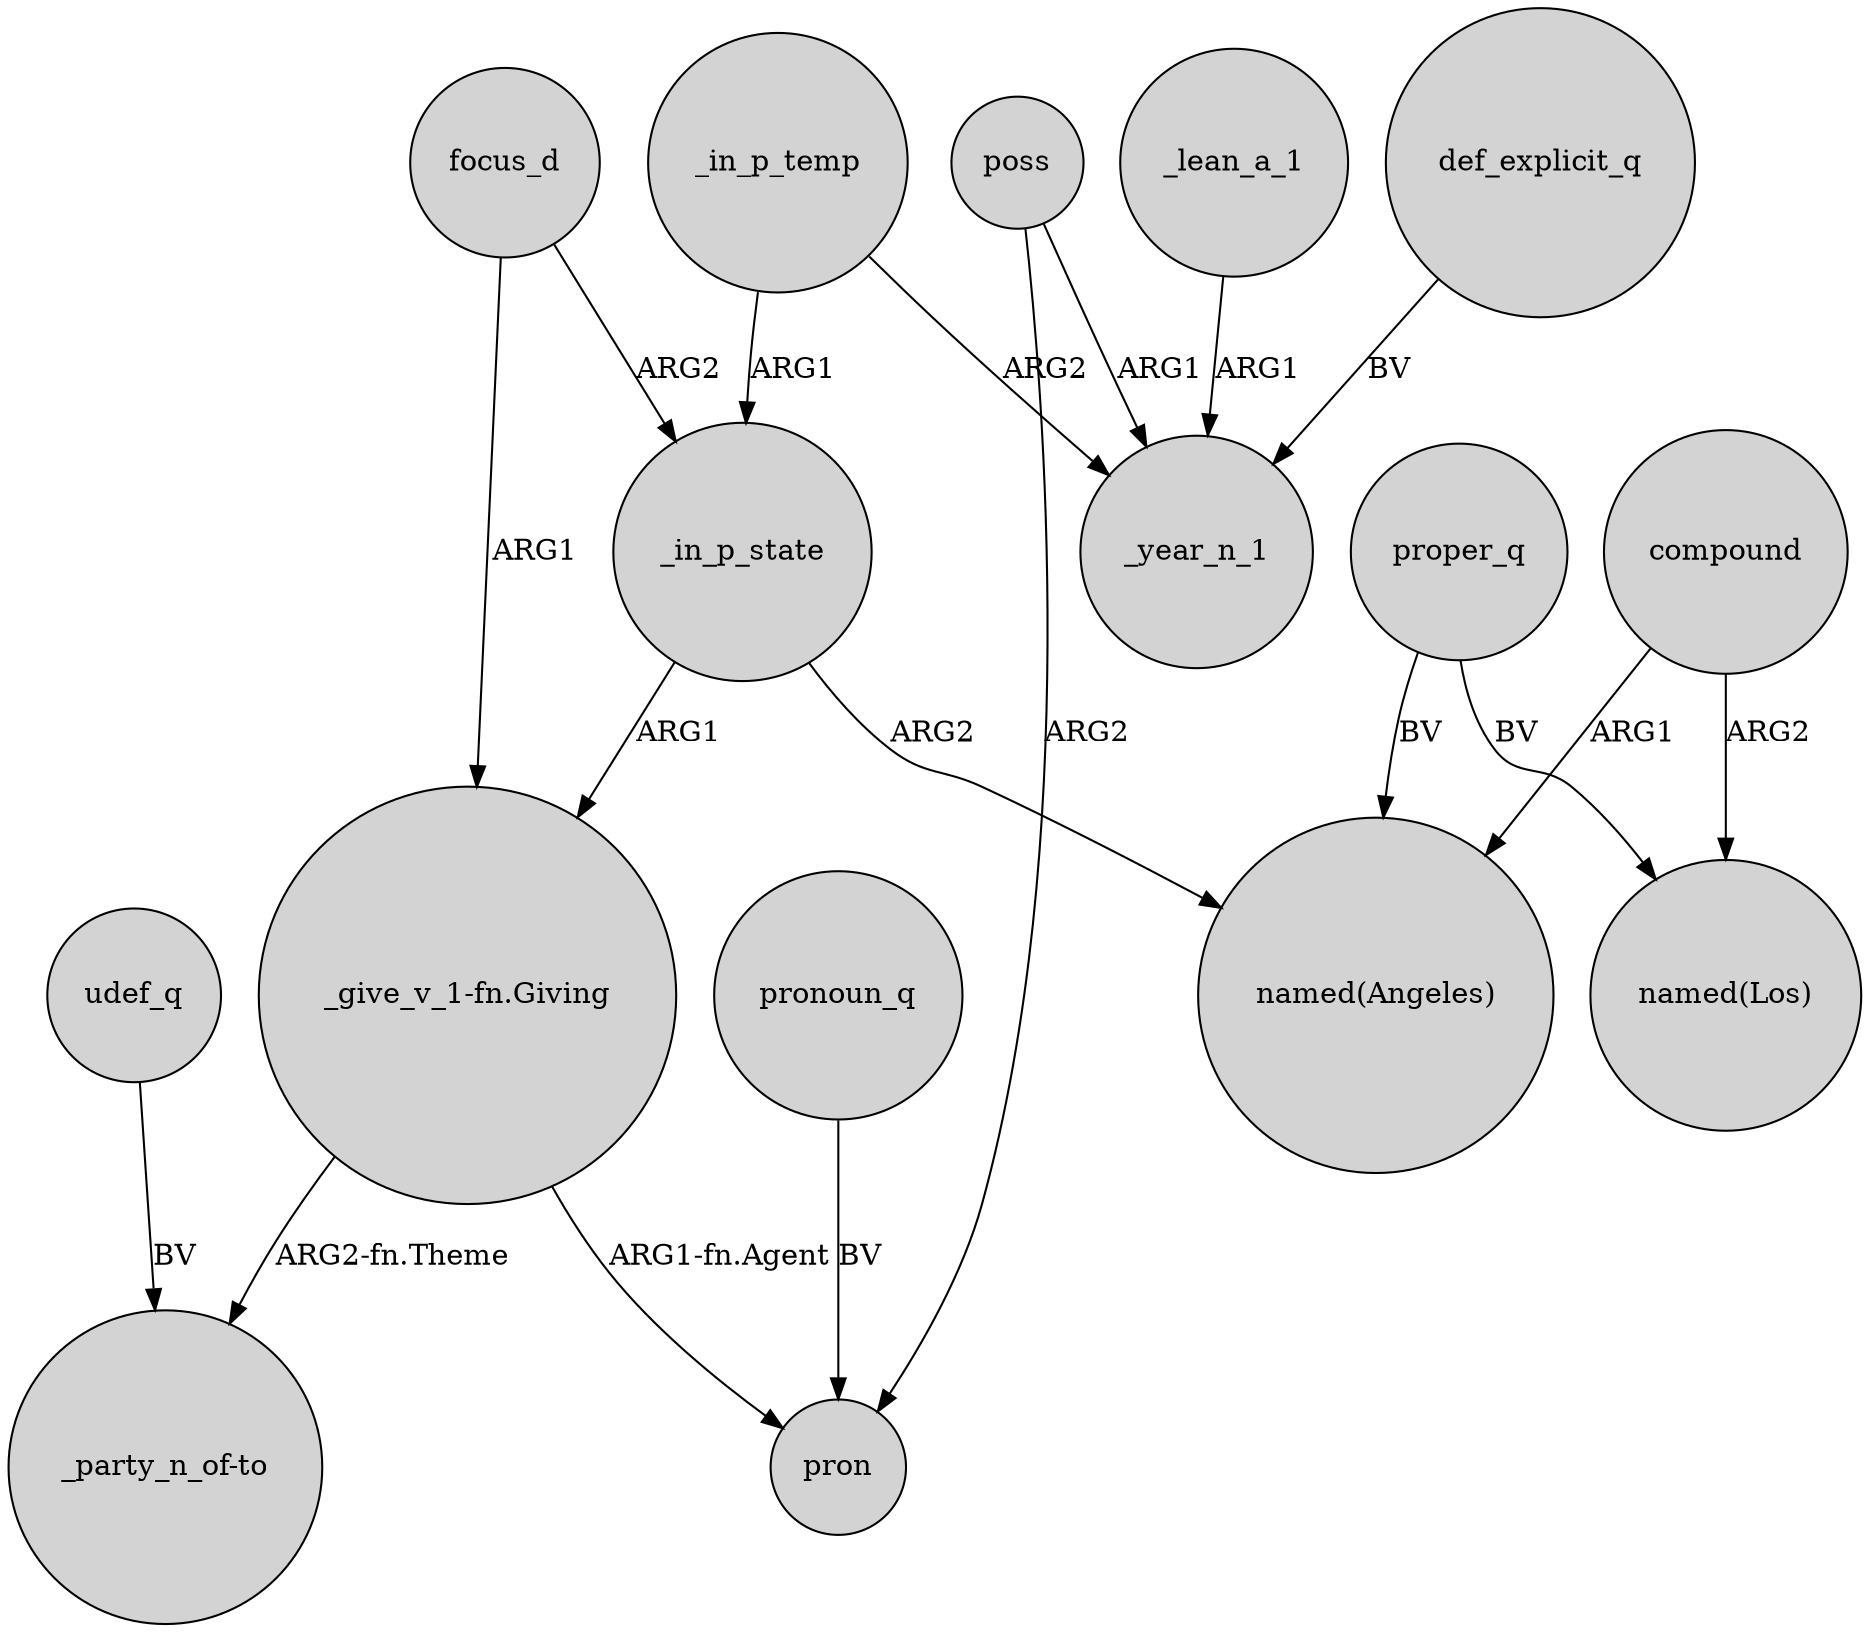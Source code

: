 digraph {
	node [shape=circle style=filled]
	udef_q -> "_party_n_of-to" [label=BV]
	_lean_a_1 -> _year_n_1 [label=ARG1]
	_in_p_state -> "_give_v_1-fn.Giving" [label=ARG1]
	_in_p_state -> "named(Angeles)" [label=ARG2]
	focus_d -> "_give_v_1-fn.Giving" [label=ARG1]
	proper_q -> "named(Angeles)" [label=BV]
	poss -> pron [label=ARG2]
	_in_p_temp -> _in_p_state [label=ARG1]
	"_give_v_1-fn.Giving" -> "_party_n_of-to" [label="ARG2-fn.Theme"]
	compound -> "named(Angeles)" [label=ARG1]
	compound -> "named(Los)" [label=ARG2]
	poss -> _year_n_1 [label=ARG1]
	"_give_v_1-fn.Giving" -> pron [label="ARG1-fn.Agent"]
	proper_q -> "named(Los)" [label=BV]
	def_explicit_q -> _year_n_1 [label=BV]
	_in_p_temp -> _year_n_1 [label=ARG2]
	focus_d -> _in_p_state [label=ARG2]
	pronoun_q -> pron [label=BV]
}
